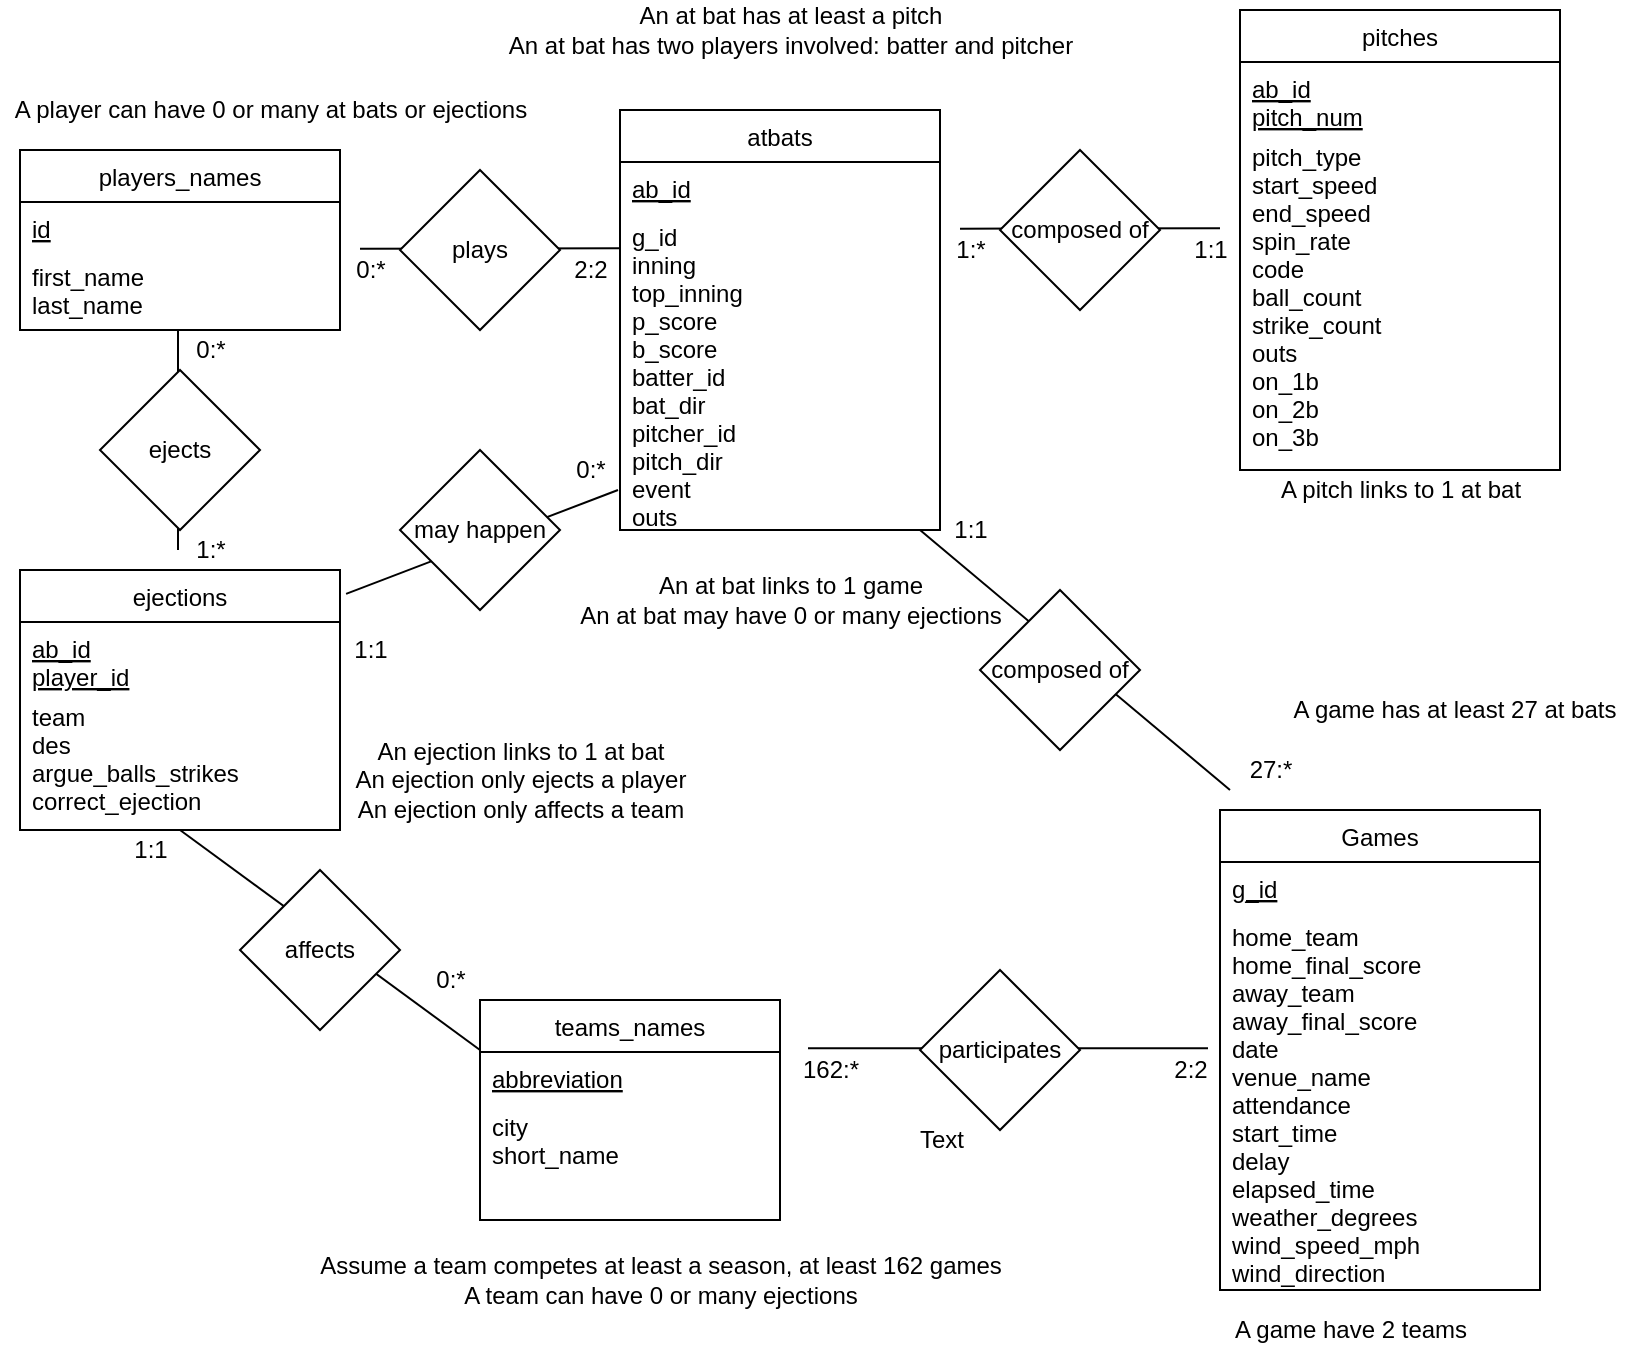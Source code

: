 <mxfile version="14.4.9" type="device"><diagram id="5mBmag_QR7XsAb3Qzv4f" name="Page-1"><mxGraphModel dx="981" dy="486" grid="1" gridSize="10" guides="1" tooltips="1" connect="1" arrows="1" fold="1" page="1" pageScale="1" pageWidth="850" pageHeight="1100" math="0" shadow="0"><root><mxCell id="0"/><mxCell id="1" parent="0"/><mxCell id="Lu-qrCeOlnv2enhSAG_G-108" value="" style="endArrow=none;html=1;" edge="1" parent="1"><mxGeometry width="50" height="50" relative="1" as="geometry"><mxPoint x="469" y="365" as="sourcePoint"/><mxPoint x="624" y="495" as="targetPoint"/></mxGeometry></mxCell><mxCell id="Lu-qrCeOlnv2enhSAG_G-109" value="" style="endArrow=none;html=1;" edge="1" parent="1"><mxGeometry width="50" height="50" relative="1" as="geometry"><mxPoint x="189" y="224.34" as="sourcePoint"/><mxPoint x="319" y="224.17" as="targetPoint"/></mxGeometry></mxCell><mxCell id="Lu-qrCeOlnv2enhSAG_G-110" value="" style="endArrow=none;html=1;" edge="1" parent="1"><mxGeometry width="50" height="50" relative="1" as="geometry"><mxPoint x="489" y="214.34" as="sourcePoint"/><mxPoint x="619" y="214.17" as="targetPoint"/></mxGeometry></mxCell><mxCell id="Lu-qrCeOlnv2enhSAG_G-111" value="" style="endArrow=none;html=1;" edge="1" parent="1"><mxGeometry width="50" height="50" relative="1" as="geometry"><mxPoint x="413" y="624.17" as="sourcePoint"/><mxPoint x="613" y="624.17" as="targetPoint"/></mxGeometry></mxCell><mxCell id="Lu-qrCeOlnv2enhSAG_G-112" value="Games" style="swimlane;fontStyle=0;align=center;verticalAlign=top;childLayout=stackLayout;horizontal=1;startSize=26;horizontalStack=0;resizeParent=1;resizeLast=0;collapsible=1;marginBottom=0;rounded=0;shadow=0;strokeWidth=1;" vertex="1" parent="1"><mxGeometry x="619" y="505" width="160" height="240" as="geometry"><mxRectangle x="340" y="380" width="170" height="26" as="alternateBounds"/></mxGeometry></mxCell><mxCell id="Lu-qrCeOlnv2enhSAG_G-113" value="g_id" style="text;align=left;verticalAlign=top;spacingLeft=4;spacingRight=4;overflow=hidden;rotatable=0;points=[[0,0.5],[1,0.5]];portConstraint=eastwest;fontStyle=4" vertex="1" parent="Lu-qrCeOlnv2enhSAG_G-112"><mxGeometry y="26" width="160" height="24" as="geometry"/></mxCell><mxCell id="Lu-qrCeOlnv2enhSAG_G-114" value="home_team&#10;home_final_score&#10;away_team&#10;away_final_score&#10;date&#10;venue_name&#10;attendance&#10;start_time&#10;delay&#10;elapsed_time&#10;weather_degrees&#10;wind_speed_mph&#10;wind_direction" style="text;align=left;verticalAlign=top;spacingLeft=4;spacingRight=4;overflow=hidden;rotatable=0;points=[[0,0.5],[1,0.5]];portConstraint=eastwest;fontStyle=0" vertex="1" parent="Lu-qrCeOlnv2enhSAG_G-112"><mxGeometry y="50" width="160" height="190" as="geometry"/></mxCell><mxCell id="Lu-qrCeOlnv2enhSAG_G-115" value="atbats" style="swimlane;fontStyle=0;align=center;verticalAlign=top;childLayout=stackLayout;horizontal=1;startSize=26;horizontalStack=0;resizeParent=1;resizeLast=0;collapsible=1;marginBottom=0;rounded=0;shadow=0;strokeWidth=1;" vertex="1" parent="1"><mxGeometry x="319" y="155" width="160" height="210" as="geometry"><mxRectangle x="340" y="380" width="170" height="26" as="alternateBounds"/></mxGeometry></mxCell><mxCell id="Lu-qrCeOlnv2enhSAG_G-116" value="ab_id" style="text;align=left;verticalAlign=top;spacingLeft=4;spacingRight=4;overflow=hidden;rotatable=0;points=[[0,0.5],[1,0.5]];portConstraint=eastwest;fontStyle=4" vertex="1" parent="Lu-qrCeOlnv2enhSAG_G-115"><mxGeometry y="26" width="160" height="24" as="geometry"/></mxCell><mxCell id="Lu-qrCeOlnv2enhSAG_G-117" value="g_id&#10;inning&#10;top_inning&#10;p_score&#10;b_score&#10;batter_id&#10;bat_dir&#10;pitcher_id&#10;pitch_dir&#10;event&#10;outs" style="text;align=left;verticalAlign=top;spacingLeft=4;spacingRight=4;overflow=hidden;rotatable=0;points=[[0,0.5],[1,0.5]];portConstraint=eastwest;fontStyle=0" vertex="1" parent="Lu-qrCeOlnv2enhSAG_G-115"><mxGeometry y="50" width="160" height="160" as="geometry"/></mxCell><mxCell id="Lu-qrCeOlnv2enhSAG_G-118" value="players_names" style="swimlane;fontStyle=0;align=center;verticalAlign=top;childLayout=stackLayout;horizontal=1;startSize=26;horizontalStack=0;resizeParent=1;resizeLast=0;collapsible=1;marginBottom=0;rounded=0;shadow=0;strokeWidth=1;" vertex="1" parent="1"><mxGeometry x="19" y="175" width="160" height="90" as="geometry"><mxRectangle x="340" y="380" width="170" height="26" as="alternateBounds"/></mxGeometry></mxCell><mxCell id="Lu-qrCeOlnv2enhSAG_G-119" value="id" style="text;align=left;verticalAlign=top;spacingLeft=4;spacingRight=4;overflow=hidden;rotatable=0;points=[[0,0.5],[1,0.5]];portConstraint=eastwest;fontStyle=4" vertex="1" parent="Lu-qrCeOlnv2enhSAG_G-118"><mxGeometry y="26" width="160" height="24" as="geometry"/></mxCell><mxCell id="Lu-qrCeOlnv2enhSAG_G-120" value="first_name&#10;last_name" style="text;align=left;verticalAlign=top;spacingLeft=4;spacingRight=4;overflow=hidden;rotatable=0;points=[[0,0.5],[1,0.5]];portConstraint=eastwest;fontStyle=0" vertex="1" parent="Lu-qrCeOlnv2enhSAG_G-118"><mxGeometry y="50" width="160" height="40" as="geometry"/></mxCell><mxCell id="Lu-qrCeOlnv2enhSAG_G-121" value="pitches" style="swimlane;fontStyle=0;align=center;verticalAlign=top;childLayout=stackLayout;horizontal=1;startSize=26;horizontalStack=0;resizeParent=1;resizeLast=0;collapsible=1;marginBottom=0;rounded=0;shadow=0;strokeWidth=1;perimeterSpacing=0;" vertex="1" parent="1"><mxGeometry x="629" y="105" width="160" height="230" as="geometry"><mxRectangle x="340" y="380" width="170" height="26" as="alternateBounds"/></mxGeometry></mxCell><mxCell id="Lu-qrCeOlnv2enhSAG_G-122" value="ab_id&#10;pitch_num" style="text;align=left;verticalAlign=top;spacingLeft=4;spacingRight=4;overflow=hidden;rotatable=0;points=[[0,0.5],[1,0.5]];portConstraint=eastwest;fontStyle=4" vertex="1" parent="Lu-qrCeOlnv2enhSAG_G-121"><mxGeometry y="26" width="160" height="34" as="geometry"/></mxCell><mxCell id="Lu-qrCeOlnv2enhSAG_G-123" value="pitch_type&#10;start_speed&#10;end_speed&#10;spin_rate&#10;code&#10;ball_count&#10;strike_count&#10;outs&#10;on_1b&#10;on_2b&#10;on_3b" style="text;align=left;verticalAlign=top;spacingLeft=4;spacingRight=4;overflow=hidden;rotatable=0;points=[[0,0.5],[1,0.5]];portConstraint=eastwest;fontStyle=0" vertex="1" parent="Lu-qrCeOlnv2enhSAG_G-121"><mxGeometry y="60" width="160" height="170" as="geometry"/></mxCell><mxCell id="Lu-qrCeOlnv2enhSAG_G-124" value="teams_names" style="swimlane;fontStyle=0;align=center;verticalAlign=top;childLayout=stackLayout;horizontal=1;startSize=26;horizontalStack=0;resizeParent=1;resizeLast=0;collapsible=1;marginBottom=0;rounded=0;shadow=0;strokeWidth=1;" vertex="1" parent="1"><mxGeometry x="249" y="600" width="150" height="110" as="geometry"><mxRectangle x="340" y="380" width="170" height="26" as="alternateBounds"/></mxGeometry></mxCell><mxCell id="Lu-qrCeOlnv2enhSAG_G-125" value="abbreviation" style="text;align=left;verticalAlign=top;spacingLeft=4;spacingRight=4;overflow=hidden;rotatable=0;points=[[0,0.5],[1,0.5]];portConstraint=eastwest;fontStyle=4" vertex="1" parent="Lu-qrCeOlnv2enhSAG_G-124"><mxGeometry y="26" width="150" height="24" as="geometry"/></mxCell><mxCell id="Lu-qrCeOlnv2enhSAG_G-164" value="city&#10;short_name" style="text;align=left;verticalAlign=top;spacingLeft=4;spacingRight=4;overflow=hidden;rotatable=0;points=[[0,0.5],[1,0.5]];portConstraint=eastwest;fontStyle=0" vertex="1" parent="Lu-qrCeOlnv2enhSAG_G-124"><mxGeometry y="50" width="150" height="40" as="geometry"/></mxCell><mxCell id="Lu-qrCeOlnv2enhSAG_G-126" value="participates" style="rhombus;whiteSpace=wrap;html=1;" vertex="1" parent="1"><mxGeometry x="469" y="585" width="80" height="80" as="geometry"/></mxCell><mxCell id="Lu-qrCeOlnv2enhSAG_G-127" value="composed of" style="rhombus;whiteSpace=wrap;html=1;" vertex="1" parent="1"><mxGeometry x="499" y="395" width="80" height="80" as="geometry"/></mxCell><mxCell id="Lu-qrCeOlnv2enhSAG_G-128" value="plays" style="rhombus;whiteSpace=wrap;html=1;" vertex="1" parent="1"><mxGeometry x="209" y="185" width="80" height="80" as="geometry"/></mxCell><mxCell id="Lu-qrCeOlnv2enhSAG_G-129" value="composed of" style="rhombus;whiteSpace=wrap;html=1;" vertex="1" parent="1"><mxGeometry x="509" y="175" width="80" height="80" as="geometry"/></mxCell><mxCell id="Lu-qrCeOlnv2enhSAG_G-130" value="" style="endArrow=none;html=1;entryX=1.019;entryY=0.092;entryDx=0;entryDy=0;entryPerimeter=0;" edge="1" parent="1" target="Lu-qrCeOlnv2enhSAG_G-142"><mxGeometry width="50" height="50" relative="1" as="geometry"><mxPoint x="318.0" y="345.0" as="sourcePoint"/><mxPoint x="318.0" y="454.83" as="targetPoint"/></mxGeometry></mxCell><mxCell id="Lu-qrCeOlnv2enhSAG_G-131" value="may happen" style="rhombus;whiteSpace=wrap;html=1;" vertex="1" parent="1"><mxGeometry x="209" y="325" width="80" height="80" as="geometry"/></mxCell><mxCell id="Lu-qrCeOlnv2enhSAG_G-132" value="162:*" style="text;html=1;align=center;verticalAlign=middle;resizable=0;points=[];autosize=1;" vertex="1" parent="1"><mxGeometry x="404" y="625" width="40" height="20" as="geometry"/></mxCell><mxCell id="Lu-qrCeOlnv2enhSAG_G-133" value="2:2" style="text;html=1;align=center;verticalAlign=middle;resizable=0;points=[];autosize=1;" vertex="1" parent="1"><mxGeometry x="589" y="625" width="30" height="20" as="geometry"/></mxCell><mxCell id="Lu-qrCeOlnv2enhSAG_G-134" value="27:*" style="text;html=1;align=center;verticalAlign=middle;resizable=0;points=[];autosize=1;" vertex="1" parent="1"><mxGeometry x="624" y="475" width="40" height="20" as="geometry"/></mxCell><mxCell id="Lu-qrCeOlnv2enhSAG_G-135" value="1:1" style="text;html=1;align=center;verticalAlign=middle;resizable=0;points=[];autosize=1;" vertex="1" parent="1"><mxGeometry x="479" y="355" width="30" height="20" as="geometry"/></mxCell><mxCell id="Lu-qrCeOlnv2enhSAG_G-136" value="0:*" style="text;html=1;align=center;verticalAlign=middle;resizable=0;points=[];autosize=1;" vertex="1" parent="1"><mxGeometry x="179" y="225" width="30" height="20" as="geometry"/></mxCell><mxCell id="Lu-qrCeOlnv2enhSAG_G-137" value="2:2" style="text;html=1;align=center;verticalAlign=middle;resizable=0;points=[];autosize=1;" vertex="1" parent="1"><mxGeometry x="289" y="225" width="30" height="20" as="geometry"/></mxCell><mxCell id="Lu-qrCeOlnv2enhSAG_G-138" value="1:*" style="text;html=1;align=center;verticalAlign=middle;resizable=0;points=[];autosize=1;" vertex="1" parent="1"><mxGeometry x="479" y="215" width="30" height="20" as="geometry"/></mxCell><mxCell id="Lu-qrCeOlnv2enhSAG_G-139" value="1:1" style="text;html=1;align=center;verticalAlign=middle;resizable=0;points=[];autosize=1;" vertex="1" parent="1"><mxGeometry x="599" y="215" width="30" height="20" as="geometry"/></mxCell><mxCell id="Lu-qrCeOlnv2enhSAG_G-140" value="1:1" style="text;html=1;align=center;verticalAlign=middle;resizable=0;points=[];autosize=1;" vertex="1" parent="1"><mxGeometry x="179" y="415" width="30" height="20" as="geometry"/></mxCell><mxCell id="Lu-qrCeOlnv2enhSAG_G-141" value="0:*" style="text;html=1;align=center;verticalAlign=middle;resizable=0;points=[];autosize=1;" vertex="1" parent="1"><mxGeometry x="289" y="325" width="30" height="20" as="geometry"/></mxCell><mxCell id="Lu-qrCeOlnv2enhSAG_G-142" value="ejections" style="swimlane;fontStyle=0;align=center;verticalAlign=top;childLayout=stackLayout;horizontal=1;startSize=26;horizontalStack=0;resizeParent=1;resizeLast=0;collapsible=1;marginBottom=0;rounded=0;shadow=0;strokeWidth=1;" vertex="1" parent="1"><mxGeometry x="19" y="385" width="160" height="130" as="geometry"><mxRectangle x="340" y="380" width="170" height="26" as="alternateBounds"/></mxGeometry></mxCell><mxCell id="Lu-qrCeOlnv2enhSAG_G-143" value="ab_id&#10;player_id" style="text;align=left;verticalAlign=top;spacingLeft=4;spacingRight=4;overflow=hidden;rotatable=0;points=[[0,0.5],[1,0.5]];portConstraint=eastwest;fontStyle=4" vertex="1" parent="Lu-qrCeOlnv2enhSAG_G-142"><mxGeometry y="26" width="160" height="34" as="geometry"/></mxCell><mxCell id="Lu-qrCeOlnv2enhSAG_G-144" value="team&#10;des&#10;argue_balls_strikes&#10;correct_ejection" style="text;align=left;verticalAlign=top;spacingLeft=4;spacingRight=4;overflow=hidden;rotatable=0;points=[[0,0.5],[1,0.5]];portConstraint=eastwest;fontStyle=0" vertex="1" parent="Lu-qrCeOlnv2enhSAG_G-142"><mxGeometry y="60" width="160" height="60" as="geometry"/></mxCell><mxCell id="Lu-qrCeOlnv2enhSAG_G-145" value="" style="endArrow=none;html=1;entryX=0.5;entryY=1;entryDx=0;entryDy=0;" edge="1" parent="1" target="Lu-qrCeOlnv2enhSAG_G-142"><mxGeometry width="50" height="50" relative="1" as="geometry"><mxPoint x="249" y="625.0" as="sourcePoint"/><mxPoint x="113.04" y="676.96" as="targetPoint"/></mxGeometry></mxCell><mxCell id="Lu-qrCeOlnv2enhSAG_G-146" value="affects" style="rhombus;whiteSpace=wrap;html=1;" vertex="1" parent="1"><mxGeometry x="129" y="535" width="80" height="80" as="geometry"/></mxCell><mxCell id="Lu-qrCeOlnv2enhSAG_G-147" value="1:1" style="text;html=1;align=center;verticalAlign=middle;resizable=0;points=[];autosize=1;" vertex="1" parent="1"><mxGeometry x="69" y="515" width="30" height="20" as="geometry"/></mxCell><mxCell id="Lu-qrCeOlnv2enhSAG_G-148" value="0:*" style="text;html=1;align=center;verticalAlign=middle;resizable=0;points=[];autosize=1;" vertex="1" parent="1"><mxGeometry x="219" y="580" width="30" height="20" as="geometry"/></mxCell><mxCell id="Lu-qrCeOlnv2enhSAG_G-149" value="" style="endArrow=none;html=1;entryX=0.5;entryY=1;entryDx=0;entryDy=0;" edge="1" parent="1"><mxGeometry width="50" height="50" relative="1" as="geometry"><mxPoint x="98" y="375" as="sourcePoint"/><mxPoint x="98" y="265" as="targetPoint"/></mxGeometry></mxCell><mxCell id="Lu-qrCeOlnv2enhSAG_G-150" value="ejects" style="rhombus;whiteSpace=wrap;html=1;" vertex="1" parent="1"><mxGeometry x="59" y="285" width="80" height="80" as="geometry"/></mxCell><mxCell id="Lu-qrCeOlnv2enhSAG_G-151" value="0:*" style="text;html=1;align=center;verticalAlign=middle;resizable=0;points=[];autosize=1;" vertex="1" parent="1"><mxGeometry x="99" y="265" width="30" height="20" as="geometry"/></mxCell><mxCell id="Lu-qrCeOlnv2enhSAG_G-152" value="1:*" style="text;html=1;align=center;verticalAlign=middle;resizable=0;points=[];autosize=1;" vertex="1" parent="1"><mxGeometry x="99" y="365" width="30" height="20" as="geometry"/></mxCell><mxCell id="Lu-qrCeOlnv2enhSAG_G-153" value="A game have 2 teams" style="text;html=1;align=center;verticalAlign=middle;resizable=0;points=[];autosize=1;" vertex="1" parent="1"><mxGeometry x="619" y="755" width="130" height="20" as="geometry"/></mxCell><mxCell id="Lu-qrCeOlnv2enhSAG_G-154" value="Assume a team competes at least a season, at least 162 games&lt;br&gt;A team can have 0 or many ejections" style="text;html=1;align=center;verticalAlign=middle;resizable=0;points=[];autosize=1;" vertex="1" parent="1"><mxGeometry x="159" y="725" width="360" height="30" as="geometry"/></mxCell><mxCell id="Lu-qrCeOlnv2enhSAG_G-155" value="A game has at least 27 at bats" style="text;html=1;align=center;verticalAlign=middle;resizable=0;points=[];autosize=1;" vertex="1" parent="1"><mxGeometry x="646" y="445" width="180" height="20" as="geometry"/></mxCell><mxCell id="Lu-qrCeOlnv2enhSAG_G-156" value="A pitch links to 1 at bat" style="text;html=1;align=center;verticalAlign=middle;resizable=0;points=[];autosize=1;" vertex="1" parent="1"><mxGeometry x="639" y="335" width="140" height="20" as="geometry"/></mxCell><mxCell id="Lu-qrCeOlnv2enhSAG_G-157" value="An at bat has at least a pitch&lt;br&gt;An at bat has two players involved: batter and pitcher" style="text;html=1;align=center;verticalAlign=middle;resizable=0;points=[];autosize=1;" vertex="1" parent="1"><mxGeometry x="254" y="100" width="300" height="30" as="geometry"/></mxCell><mxCell id="Lu-qrCeOlnv2enhSAG_G-158" value="An at bat links to 1 game&lt;br&gt;An at bat may have 0 or many ejections" style="text;html=1;align=center;verticalAlign=middle;resizable=0;points=[];autosize=1;" vertex="1" parent="1"><mxGeometry x="289" y="385" width="230" height="30" as="geometry"/></mxCell><mxCell id="Lu-qrCeOlnv2enhSAG_G-159" value="A player can have 0 or many at bats or ejections" style="text;html=1;align=center;verticalAlign=middle;resizable=0;points=[];autosize=1;" vertex="1" parent="1"><mxGeometry x="9" y="145" width="270" height="20" as="geometry"/></mxCell><mxCell id="Lu-qrCeOlnv2enhSAG_G-160" value="An ejection links to 1 at bat&lt;br&gt;An ejection only ejects a player&lt;br&gt;An ejection only affects a team" style="text;html=1;align=center;verticalAlign=middle;resizable=0;points=[];autosize=1;" vertex="1" parent="1"><mxGeometry x="179" y="465" width="180" height="50" as="geometry"/></mxCell><mxCell id="Lu-qrCeOlnv2enhSAG_G-161" value="Text" style="text;html=1;strokeColor=none;fillColor=none;align=center;verticalAlign=middle;whiteSpace=wrap;rounded=0;" vertex="1" parent="1"><mxGeometry x="460" y="660" width="40" height="20" as="geometry"/></mxCell></root></mxGraphModel></diagram></mxfile>